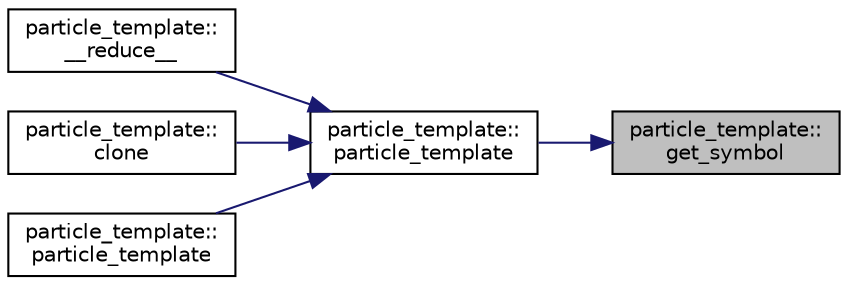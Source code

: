 digraph "particle_template::get_symbol"
{
 // INTERACTIVE_SVG=YES
 // LATEX_PDF_SIZE
  edge [fontname="Helvetica",fontsize="10",labelfontname="Helvetica",labelfontsize="10"];
  node [fontname="Helvetica",fontsize="10",shape=record];
  rankdir="RL";
  Node1 [label="particle_template::\lget_symbol",height=0.2,width=0.4,color="black", fillcolor="grey75", style="filled", fontcolor="black",tooltip=" "];
  Node1 -> Node2 [dir="back",color="midnightblue",fontsize="10",style="solid",fontname="Helvetica"];
  Node2 [label="particle_template::\lparticle_template",height=0.2,width=0.4,color="black", fillcolor="white", style="filled",URL="$classparticle__template.html#ab527ed22f6d67969247a0be9dda0165f",tooltip=" "];
  Node2 -> Node3 [dir="back",color="midnightblue",fontsize="10",style="solid",fontname="Helvetica"];
  Node3 [label="particle_template::\l__reduce__",height=0.2,width=0.4,color="black", fillcolor="white", style="filled",URL="$classparticle__template.html#adf7b55df06b7621b0a6bc509f74d22ff",tooltip=" "];
  Node2 -> Node4 [dir="back",color="midnightblue",fontsize="10",style="solid",fontname="Helvetica"];
  Node4 [label="particle_template::\lclone",height=0.2,width=0.4,color="black", fillcolor="white", style="filled",URL="$classparticle__template.html#a6c492ed991c27a61acad61064fa89b3c",tooltip=" "];
  Node2 -> Node5 [dir="back",color="midnightblue",fontsize="10",style="solid",fontname="Helvetica"];
  Node5 [label="particle_template::\lparticle_template",height=0.2,width=0.4,color="black", fillcolor="white", style="filled",URL="$classparticle__template.html#a2d7af9375684f6cc0b217d29a24aaff3",tooltip=" "];
}
